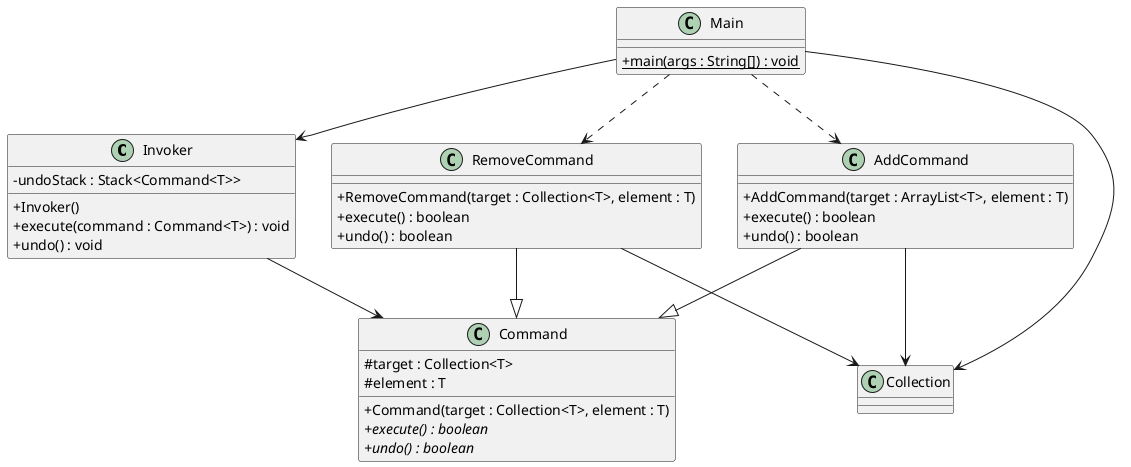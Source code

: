 @startuml
skinparam classAttributeIconSize 0
class Invoker{
- undoStack : Stack<Command<T>>
+ Invoker()
+ execute(command : Command<T>) : void
+ undo() : void
}
class Command{
# target : Collection<T>
# element : T
+ Command(target : Collection<T>, element : T)
+ {abstract} execute() : boolean
+ {abstract} undo() : boolean
}
class RemoveCommand{
+ RemoveCommand(target : Collection<T>, element : T)
+ execute() : boolean
+ undo() : boolean
}
RemoveCommand --|> Command
class Main{
+ {static} main(args : String[]) : void
}
class AddCommand{
+ AddCommand(target : ArrayList<T>, element : T)
+ execute() : boolean
+ undo() : boolean
}
AddCommand --|> Command
Invoker --> Command
AddCommand --> Collection
RemoveCommand --> Collection
Main --> Invoker
Main --> Collection
Main ..> AddCommand
Main ..> RemoveCommand
@enduml